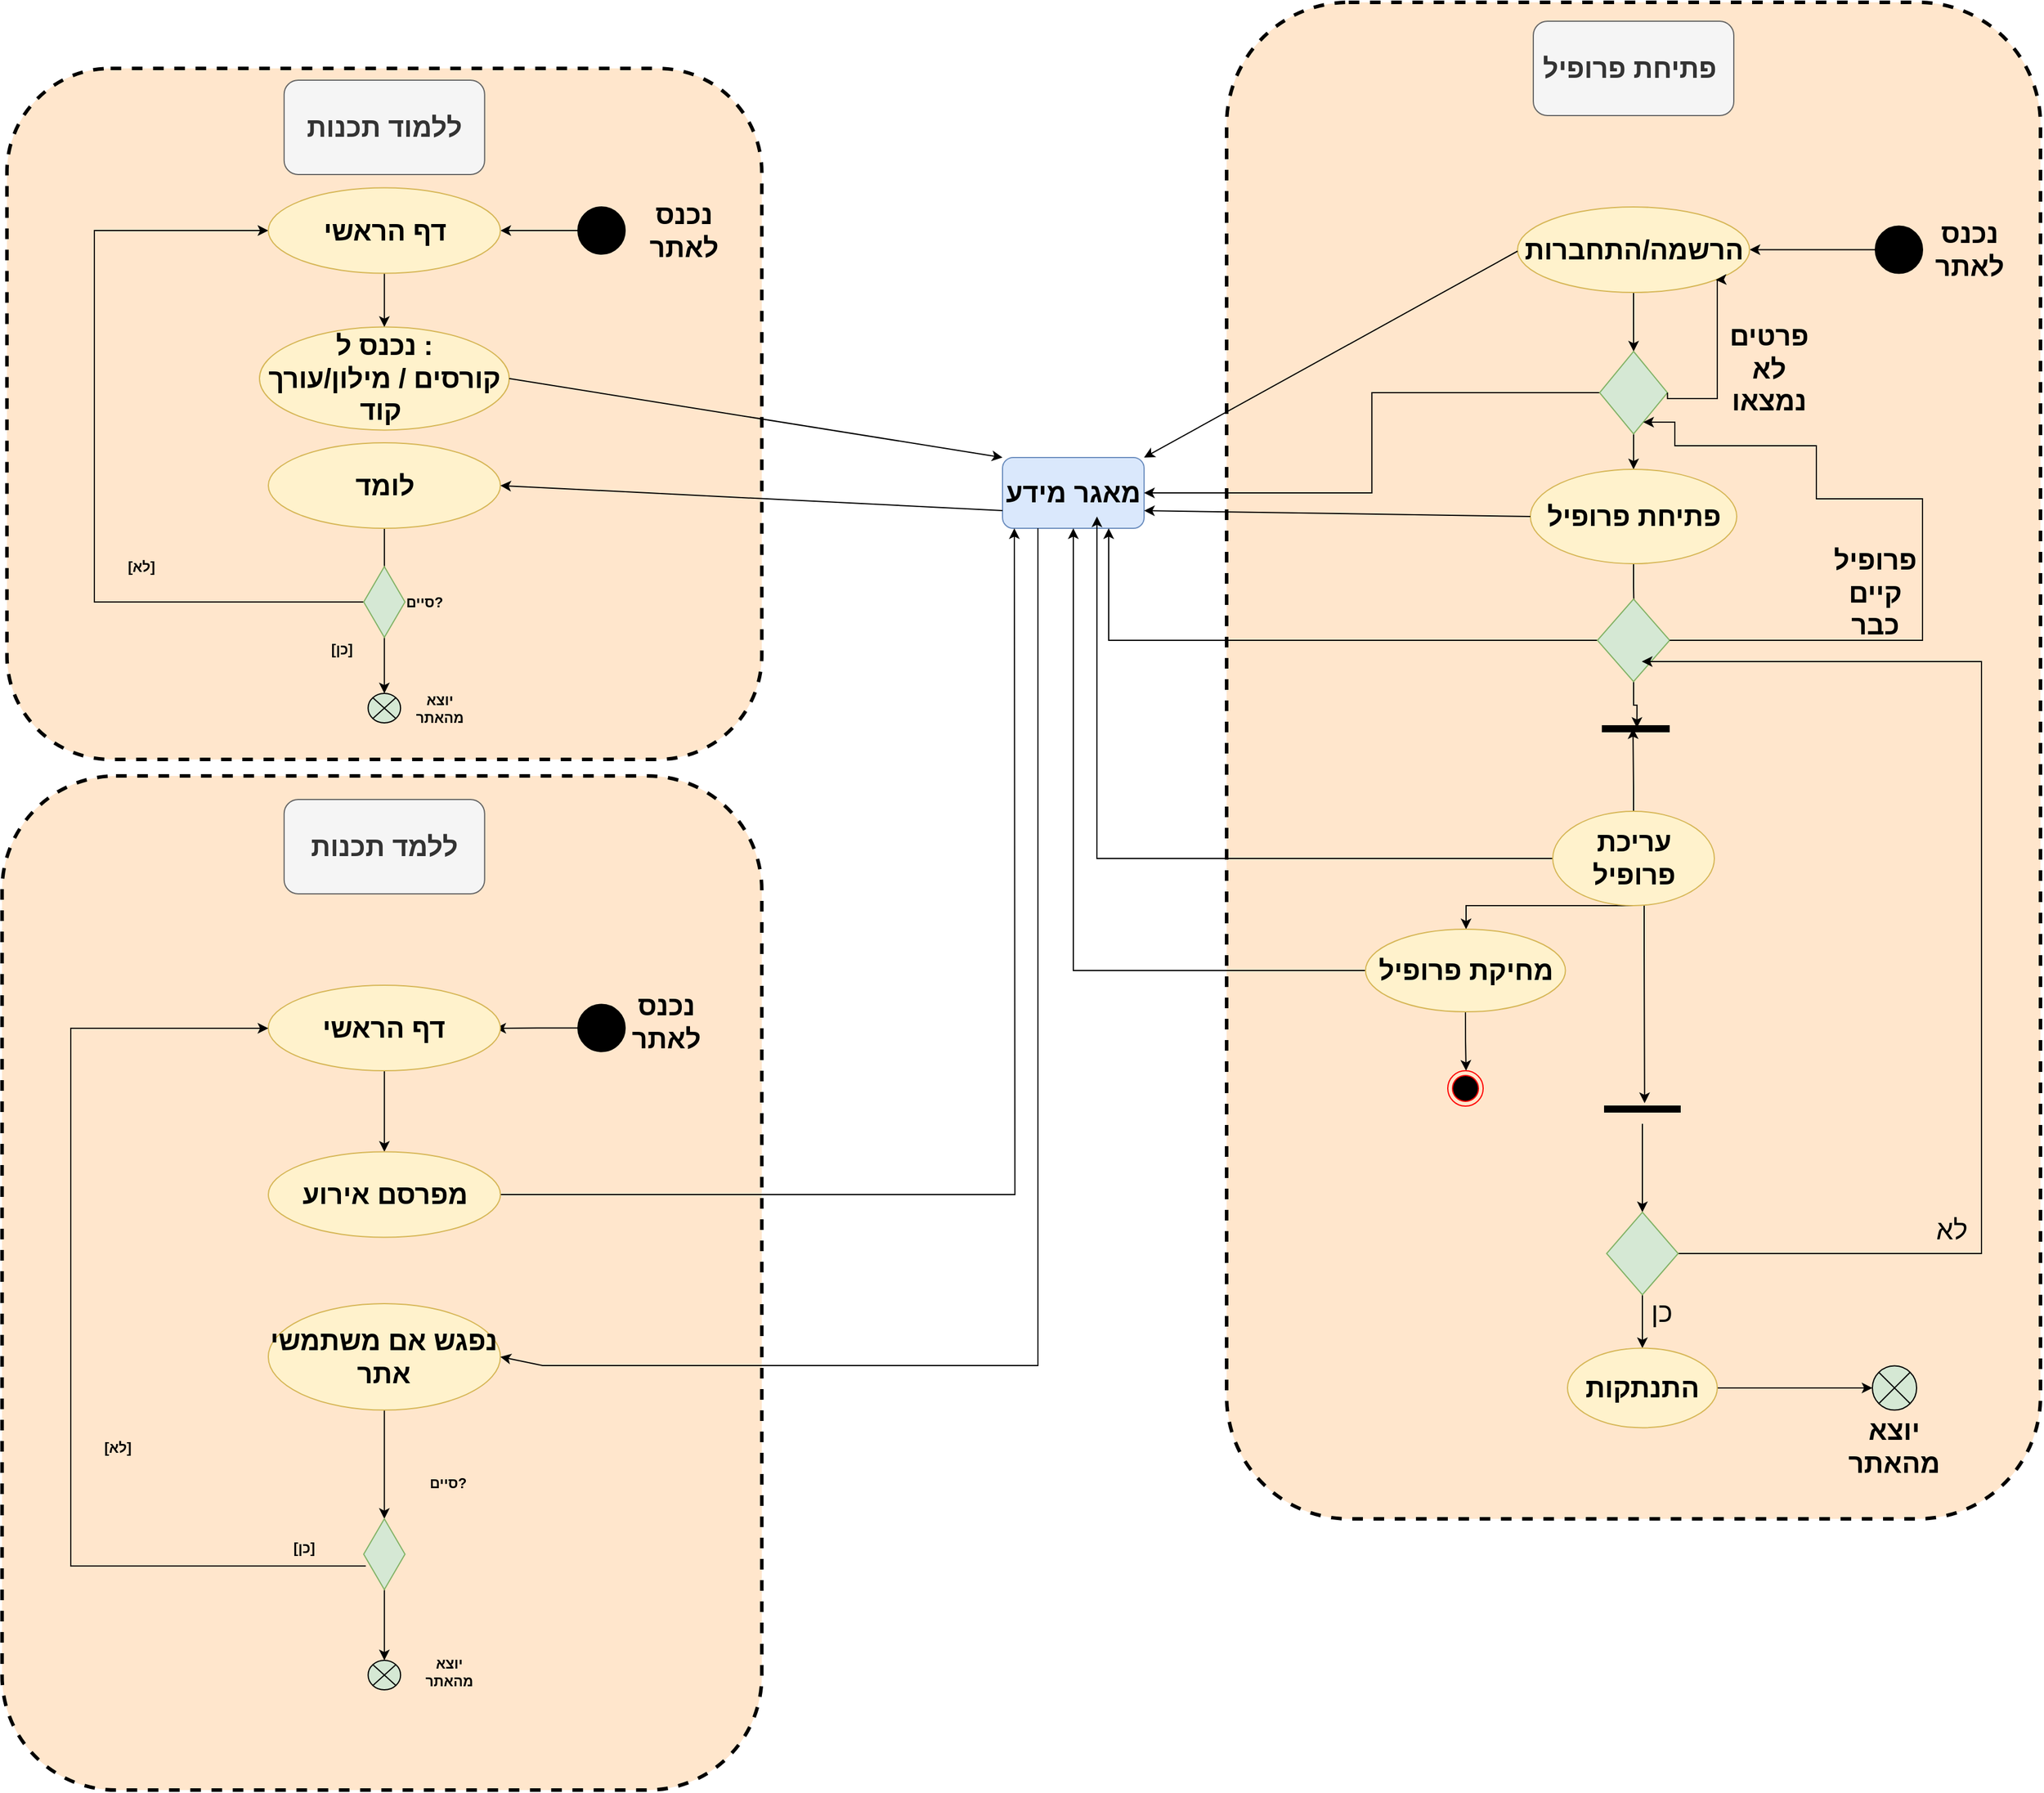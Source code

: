 <mxfile version="15.4.0" type="device"><diagram id="C5RBs43oDa-KdzZeNtuy" name="Page-1"><mxGraphModel dx="2534" dy="973" grid="1" gridSize="10" guides="1" tooltips="1" connect="1" arrows="1" fold="1" page="1" pageScale="1" pageWidth="827" pageHeight="1169" math="0" shadow="0"><root><mxCell id="WIyWlLk6GJQsqaUBKTNV-0"/><mxCell id="WIyWlLk6GJQsqaUBKTNV-1" parent="WIyWlLk6GJQsqaUBKTNV-0"/><mxCell id="LRzcbH8OhrujLuj7u80Q-0" value="" style="rounded=1;whiteSpace=wrap;html=1;fillColor=#ffe6cc;strokeColor=#000000;dashed=1;strokeWidth=3;perimeterSpacing=0;" parent="WIyWlLk6GJQsqaUBKTNV-1" vertex="1"><mxGeometry x="320.01" y="284" width="690" height="1286" as="geometry"/></mxCell><mxCell id="LRzcbH8OhrujLuj7u80Q-1" value="&lt;font style=&quot;font-size: 23px&quot;&gt;מאגר מידע&lt;/font&gt;" style="rounded=1;whiteSpace=wrap;html=1;strokeColor=#6c8ebf;fillColor=#dae8fc;fontStyle=1;fontSize=18;" parent="WIyWlLk6GJQsqaUBKTNV-1" vertex="1"><mxGeometry x="130" y="670" width="120" height="60" as="geometry"/></mxCell><mxCell id="LRzcbH8OhrujLuj7u80Q-2" value="" style="rounded=1;whiteSpace=wrap;html=1;fillColor=#ffe6cc;strokeColor=default;dashed=1;strokeWidth=3;perimeterSpacing=0;" parent="WIyWlLk6GJQsqaUBKTNV-1" vertex="1"><mxGeometry x="-714.12" y="340" width="640" height="586" as="geometry"/></mxCell><mxCell id="LRzcbH8OhrujLuj7u80Q-5" value="" style="rounded=1;whiteSpace=wrap;html=1;fillColor=#ffe6cc;strokeColor=default;dashed=1;strokeWidth=3;perimeterSpacing=0;" parent="WIyWlLk6GJQsqaUBKTNV-1" vertex="1"><mxGeometry x="-718.24" y="940" width="644.12" height="860" as="geometry"/></mxCell><mxCell id="LRzcbH8OhrujLuj7u80Q-7" value="&lt;font style=&quot;font-size: 23px&quot;&gt;פתיחת פרופיל&amp;nbsp;&lt;/font&gt;" style="text;html=1;align=center;verticalAlign=middle;whiteSpace=wrap;rounded=1;fontStyle=1;fillColor=#f5f5f5;fontColor=#333333;strokeColor=#666666;" parent="WIyWlLk6GJQsqaUBKTNV-1" vertex="1"><mxGeometry x="580.01" y="300" width="170" height="80" as="geometry"/></mxCell><mxCell id="LRzcbH8OhrujLuj7u80Q-39" style="edgeStyle=orthogonalEdgeStyle;rounded=0;orthogonalLoop=1;jettySize=auto;html=1;entryX=1;entryY=0.5;entryDx=0;entryDy=0;" parent="WIyWlLk6GJQsqaUBKTNV-1" source="LRzcbH8OhrujLuj7u80Q-8" target="LRzcbH8OhrujLuj7u80Q-9" edge="1"><mxGeometry relative="1" as="geometry"/></mxCell><mxCell id="LRzcbH8OhrujLuj7u80Q-8" value="" style="ellipse;whiteSpace=wrap;html=1;aspect=fixed;fillColor=#000000;strokeColor=#000000;" parent="WIyWlLk6GJQsqaUBKTNV-1" vertex="1"><mxGeometry x="870" y="473.75" width="40" height="40" as="geometry"/></mxCell><mxCell id="LRzcbH8OhrujLuj7u80Q-40" value="" style="edgeStyle=orthogonalEdgeStyle;rounded=0;orthogonalLoop=1;jettySize=auto;html=1;" parent="WIyWlLk6GJQsqaUBKTNV-1" source="LRzcbH8OhrujLuj7u80Q-9" target="LRzcbH8OhrujLuj7u80Q-10" edge="1"><mxGeometry relative="1" as="geometry"/></mxCell><mxCell id="LRzcbH8OhrujLuj7u80Q-9" value="&lt;font style=&quot;font-size: 23px&quot;&gt;הרשמה/התחברות&lt;/font&gt;" style="ellipse;whiteSpace=wrap;html=1;fillColor=#fff2cc;strokeColor=#d6b656;fontStyle=1" parent="WIyWlLk6GJQsqaUBKTNV-1" vertex="1"><mxGeometry x="566.63" y="457.5" width="196.75" height="72.5" as="geometry"/></mxCell><mxCell id="LRzcbH8OhrujLuj7u80Q-56" style="edgeStyle=orthogonalEdgeStyle;rounded=0;orthogonalLoop=1;jettySize=auto;html=1;entryX=1;entryY=0.5;entryDx=0;entryDy=0;" parent="WIyWlLk6GJQsqaUBKTNV-1" source="LRzcbH8OhrujLuj7u80Q-10" target="LRzcbH8OhrujLuj7u80Q-1" edge="1"><mxGeometry relative="1" as="geometry"/></mxCell><mxCell id="LRzcbH8OhrujLuj7u80Q-58" style="edgeStyle=orthogonalEdgeStyle;rounded=0;orthogonalLoop=1;jettySize=auto;html=1;" parent="WIyWlLk6GJQsqaUBKTNV-1" source="LRzcbH8OhrujLuj7u80Q-10" target="LRzcbH8OhrujLuj7u80Q-12" edge="1"><mxGeometry relative="1" as="geometry"/></mxCell><mxCell id="LRzcbH8OhrujLuj7u80Q-10" value="" style="rhombus;whiteSpace=wrap;html=1;fillColor=#d5e8d4;strokeColor=#82b366;" parent="WIyWlLk6GJQsqaUBKTNV-1" vertex="1"><mxGeometry x="636.25" y="580" width="57.5" height="70" as="geometry"/></mxCell><mxCell id="LRzcbH8OhrujLuj7u80Q-11" value="&lt;font style=&quot;font-size: 23px&quot;&gt;פרטים לא נמצאו&lt;/font&gt;" style="text;html=1;strokeColor=none;fillColor=none;align=center;verticalAlign=middle;whiteSpace=wrap;rounded=0;fontStyle=1" parent="WIyWlLk6GJQsqaUBKTNV-1" vertex="1"><mxGeometry x="750" y="580" width="60" height="30" as="geometry"/></mxCell><mxCell id="LRzcbH8OhrujLuj7u80Q-59" style="edgeStyle=orthogonalEdgeStyle;rounded=0;orthogonalLoop=1;jettySize=auto;html=1;entryX=0.51;entryY=0.286;entryDx=0;entryDy=0;entryPerimeter=0;" parent="WIyWlLk6GJQsqaUBKTNV-1" source="LRzcbH8OhrujLuj7u80Q-12" target="LRzcbH8OhrujLuj7u80Q-13" edge="1"><mxGeometry relative="1" as="geometry"/></mxCell><mxCell id="LRzcbH8OhrujLuj7u80Q-12" value="&lt;font style=&quot;font-size: 23px&quot;&gt;פתיחת פרופיל&lt;/font&gt;" style="ellipse;whiteSpace=wrap;html=1;strokeColor=#d6b656;fillColor=#fff2cc;fontStyle=1" parent="WIyWlLk6GJQsqaUBKTNV-1" vertex="1"><mxGeometry x="577.5" y="680" width="175" height="80" as="geometry"/></mxCell><mxCell id="LRzcbH8OhrujLuj7u80Q-57" style="edgeStyle=orthogonalEdgeStyle;rounded=0;orthogonalLoop=1;jettySize=auto;html=1;entryX=0.75;entryY=1;entryDx=0;entryDy=0;" parent="WIyWlLk6GJQsqaUBKTNV-1" source="LRzcbH8OhrujLuj7u80Q-13" target="LRzcbH8OhrujLuj7u80Q-1" edge="1"><mxGeometry relative="1" as="geometry"/></mxCell><mxCell id="LRzcbH8OhrujLuj7u80Q-69" style="edgeStyle=orthogonalEdgeStyle;rounded=0;orthogonalLoop=1;jettySize=auto;html=1;entryX=0.517;entryY=0.498;entryDx=0;entryDy=0;entryPerimeter=0;" parent="WIyWlLk6GJQsqaUBKTNV-1" source="LRzcbH8OhrujLuj7u80Q-13" target="LRzcbH8OhrujLuj7u80Q-15" edge="1"><mxGeometry relative="1" as="geometry"/></mxCell><mxCell id="LRzcbH8OhrujLuj7u80Q-13" value="" style="rhombus;whiteSpace=wrap;html=1;strokeColor=#82b366;fillColor=#d5e8d4;" parent="WIyWlLk6GJQsqaUBKTNV-1" vertex="1"><mxGeometry x="634.38" y="790" width="61.25" height="70" as="geometry"/></mxCell><mxCell id="LRzcbH8OhrujLuj7u80Q-15" value="" style="line;strokeWidth=6;html=1;rounded=1;fontSize=18;fillColor=#000000;" parent="WIyWlLk6GJQsqaUBKTNV-1" vertex="1"><mxGeometry x="638.13" y="710" width="57.5" height="380" as="geometry"/></mxCell><mxCell id="LRzcbH8OhrujLuj7u80Q-71" style="edgeStyle=orthogonalEdgeStyle;rounded=0;orthogonalLoop=1;jettySize=auto;html=1;" parent="WIyWlLk6GJQsqaUBKTNV-1" source="LRzcbH8OhrujLuj7u80Q-19" target="LRzcbH8OhrujLuj7u80Q-21" edge="1"><mxGeometry relative="1" as="geometry"><Array as="points"><mxPoint x="630" y="1050"/><mxPoint x="523" y="1050"/></Array></mxGeometry></mxCell><mxCell id="LRzcbH8OhrujLuj7u80Q-72" style="edgeStyle=orthogonalEdgeStyle;rounded=0;orthogonalLoop=1;jettySize=auto;html=1;entryX=0.667;entryY=0.833;entryDx=0;entryDy=0;entryPerimeter=0;" parent="WIyWlLk6GJQsqaUBKTNV-1" source="LRzcbH8OhrujLuj7u80Q-19" target="LRzcbH8OhrujLuj7u80Q-1" edge="1"><mxGeometry relative="1" as="geometry"/></mxCell><mxCell id="LRzcbH8OhrujLuj7u80Q-95" style="edgeStyle=orthogonalEdgeStyle;rounded=0;orthogonalLoop=1;jettySize=auto;html=1;entryX=0.529;entryY=0.3;entryDx=0;entryDy=0;entryPerimeter=0;fontSize=23;" parent="WIyWlLk6GJQsqaUBKTNV-1" source="LRzcbH8OhrujLuj7u80Q-19" target="LRzcbH8OhrujLuj7u80Q-25" edge="1"><mxGeometry relative="1" as="geometry"><Array as="points"><mxPoint x="674" y="1090"/><mxPoint x="674" y="1090"/></Array></mxGeometry></mxCell><mxCell id="LRzcbH8OhrujLuj7u80Q-100" style="edgeStyle=orthogonalEdgeStyle;rounded=0;orthogonalLoop=1;jettySize=auto;html=1;entryX=0.459;entryY=0.499;entryDx=0;entryDy=0;entryPerimeter=0;fontSize=23;" parent="WIyWlLk6GJQsqaUBKTNV-1" source="LRzcbH8OhrujLuj7u80Q-19" target="LRzcbH8OhrujLuj7u80Q-15" edge="1"><mxGeometry relative="1" as="geometry"/></mxCell><mxCell id="LRzcbH8OhrujLuj7u80Q-19" value="&lt;font style=&quot;font-size: 23px&quot;&gt;עריכת פרופיל&lt;/font&gt;" style="ellipse;whiteSpace=wrap;html=1;fillColor=#fff2cc;strokeColor=#d6b656;fontStyle=1" parent="WIyWlLk6GJQsqaUBKTNV-1" vertex="1"><mxGeometry x="596.51" y="970" width="137" height="80" as="geometry"/></mxCell><mxCell id="LRzcbH8OhrujLuj7u80Q-73" style="edgeStyle=orthogonalEdgeStyle;rounded=0;orthogonalLoop=1;jettySize=auto;html=1;entryX=0.5;entryY=1;entryDx=0;entryDy=0;" parent="WIyWlLk6GJQsqaUBKTNV-1" source="LRzcbH8OhrujLuj7u80Q-21" target="LRzcbH8OhrujLuj7u80Q-1" edge="1"><mxGeometry relative="1" as="geometry"/></mxCell><mxCell id="LRzcbH8OhrujLuj7u80Q-74" value="" style="edgeStyle=orthogonalEdgeStyle;rounded=0;orthogonalLoop=1;jettySize=auto;html=1;" parent="WIyWlLk6GJQsqaUBKTNV-1" source="LRzcbH8OhrujLuj7u80Q-21" edge="1"><mxGeometry relative="1" as="geometry"><mxPoint x="523" y="1190" as="targetPoint"/></mxGeometry></mxCell><mxCell id="LRzcbH8OhrujLuj7u80Q-21" value="&lt;font style=&quot;font-size: 23px&quot;&gt;מחיקת פרופיל&lt;/font&gt;" style="ellipse;whiteSpace=wrap;html=1;fillColor=#fff2cc;strokeColor=#d6b656;fontStyle=1" parent="WIyWlLk6GJQsqaUBKTNV-1" vertex="1"><mxGeometry x="437.75" y="1070" width="169.5" height="70" as="geometry"/></mxCell><mxCell id="LRzcbH8OhrujLuj7u80Q-22" value="" style="ellipse;html=1;shape=endState;fillColor=#000000;strokeColor=#ff0000;rounded=1;fontSize=17;" parent="WIyWlLk6GJQsqaUBKTNV-1" vertex="1"><mxGeometry x="507.5" y="1190" width="30" height="30" as="geometry"/></mxCell><mxCell id="LRzcbH8OhrujLuj7u80Q-96" style="edgeStyle=orthogonalEdgeStyle;rounded=0;orthogonalLoop=1;jettySize=auto;html=1;fontSize=23;" parent="WIyWlLk6GJQsqaUBKTNV-1" source="LRzcbH8OhrujLuj7u80Q-25" target="LRzcbH8OhrujLuj7u80Q-27" edge="1"><mxGeometry relative="1" as="geometry"/></mxCell><mxCell id="LRzcbH8OhrujLuj7u80Q-25" value="" style="line;strokeWidth=6;html=1;rounded=1;fontSize=18;fillColor=#000000;" parent="WIyWlLk6GJQsqaUBKTNV-1" vertex="1"><mxGeometry x="640" y="1210" width="65" height="25" as="geometry"/></mxCell><mxCell id="LRzcbH8OhrujLuj7u80Q-84" style="edgeStyle=orthogonalEdgeStyle;rounded=0;orthogonalLoop=1;jettySize=auto;html=1;" parent="WIyWlLk6GJQsqaUBKTNV-1" source="LRzcbH8OhrujLuj7u80Q-27" target="LRzcbH8OhrujLuj7u80Q-28" edge="1"><mxGeometry relative="1" as="geometry"/></mxCell><mxCell id="LRzcbH8OhrujLuj7u80Q-88" style="edgeStyle=orthogonalEdgeStyle;rounded=0;orthogonalLoop=1;jettySize=auto;html=1;" parent="WIyWlLk6GJQsqaUBKTNV-1" source="LRzcbH8OhrujLuj7u80Q-27" edge="1"><mxGeometry relative="1" as="geometry"><mxPoint x="672" y="843" as="targetPoint"/><Array as="points"><mxPoint x="960" y="1345"/><mxPoint x="960" y="843"/></Array></mxGeometry></mxCell><mxCell id="LRzcbH8OhrujLuj7u80Q-27" value="" style="rhombus;whiteSpace=wrap;html=1;strokeColor=#82b366;fillColor=#d5e8d4;" parent="WIyWlLk6GJQsqaUBKTNV-1" vertex="1"><mxGeometry x="642.19" y="1310" width="60.62" height="70" as="geometry"/></mxCell><mxCell id="LRzcbH8OhrujLuj7u80Q-85" style="edgeStyle=orthogonalEdgeStyle;rounded=0;orthogonalLoop=1;jettySize=auto;html=1;entryX=0;entryY=0.5;entryDx=0;entryDy=0;entryPerimeter=0;" parent="WIyWlLk6GJQsqaUBKTNV-1" source="LRzcbH8OhrujLuj7u80Q-28" target="LRzcbH8OhrujLuj7u80Q-29" edge="1"><mxGeometry relative="1" as="geometry"/></mxCell><mxCell id="LRzcbH8OhrujLuj7u80Q-28" value="&lt;font style=&quot;font-size: 23px&quot;&gt;התנתקות&lt;/font&gt;" style="ellipse;whiteSpace=wrap;html=1;fillColor=#fff2cc;strokeColor=#d6b656;fontStyle=1" parent="WIyWlLk6GJQsqaUBKTNV-1" vertex="1"><mxGeometry x="609" y="1425.25" width="127" height="67.5" as="geometry"/></mxCell><mxCell id="LRzcbH8OhrujLuj7u80Q-29" value="" style="verticalLabelPosition=bottom;verticalAlign=top;html=1;shape=mxgraph.flowchart.or;rounded=1;labelBackgroundColor=#FFFFFF;fontSize=18;strokeColor=#000000;strokeWidth=1;fillColor=#D5E8D4;" parent="WIyWlLk6GJQsqaUBKTNV-1" vertex="1"><mxGeometry x="867.5" y="1440.25" width="37.5" height="37.5" as="geometry"/></mxCell><mxCell id="LRzcbH8OhrujLuj7u80Q-30" value="&lt;font style=&quot;font-size: 23px&quot;&gt;יוצא מהאתר&lt;/font&gt;" style="text;html=1;strokeColor=none;fillColor=none;align=center;verticalAlign=middle;whiteSpace=wrap;rounded=0;fontStyle=1" parent="WIyWlLk6GJQsqaUBKTNV-1" vertex="1"><mxGeometry x="856.25" y="1494" width="60" height="30" as="geometry"/></mxCell><mxCell id="LRzcbH8OhrujLuj7u80Q-34" style="edgeStyle=orthogonalEdgeStyle;rounded=0;orthogonalLoop=1;jettySize=auto;html=1;exitX=0.5;exitY=1;exitDx=0;exitDy=0;" parent="WIyWlLk6GJQsqaUBKTNV-1" source="LRzcbH8OhrujLuj7u80Q-19" target="LRzcbH8OhrujLuj7u80Q-19" edge="1"><mxGeometry relative="1" as="geometry"/></mxCell><mxCell id="LRzcbH8OhrujLuj7u80Q-36" value="&lt;font style=&quot;font-size: 23px&quot;&gt;נכנס לאתר&lt;/font&gt;" style="text;html=1;strokeColor=none;fillColor=none;align=center;verticalAlign=middle;whiteSpace=wrap;rounded=0;fontStyle=1" parent="WIyWlLk6GJQsqaUBKTNV-1" vertex="1"><mxGeometry x="920" y="478.75" width="60" height="30" as="geometry"/></mxCell><mxCell id="LRzcbH8OhrujLuj7u80Q-47" value="" style="endArrow=classic;html=1;rounded=0;edgeStyle=orthogonalEdgeStyle;entryX=1;entryY=1;entryDx=0;entryDy=0;exitX=1;exitY=0.5;exitDx=0;exitDy=0;" parent="WIyWlLk6GJQsqaUBKTNV-1" source="LRzcbH8OhrujLuj7u80Q-10" target="LRzcbH8OhrujLuj7u80Q-9" edge="1"><mxGeometry width="50" height="50" relative="1" as="geometry"><mxPoint x="710" y="620" as="sourcePoint"/><mxPoint x="743.75" y="570" as="targetPoint"/><Array as="points"><mxPoint x="694" y="620"/><mxPoint x="736" y="620"/></Array></mxGeometry></mxCell><mxCell id="LRzcbH8OhrujLuj7u80Q-53" value="" style="endArrow=classic;html=1;rounded=0;fontSize=18;exitX=0;exitY=0.5;exitDx=0;exitDy=0;entryX=1;entryY=0;entryDx=0;entryDy=0;" parent="WIyWlLk6GJQsqaUBKTNV-1" target="LRzcbH8OhrujLuj7u80Q-1" edge="1"><mxGeometry width="50" height="50" relative="1" as="geometry"><mxPoint x="566.63" y="495" as="sourcePoint"/><mxPoint x="273.63" y="590" as="targetPoint"/></mxGeometry></mxCell><mxCell id="LRzcbH8OhrujLuj7u80Q-55" value="" style="endArrow=classic;html=1;rounded=0;fontSize=18;exitX=0;exitY=0.5;exitDx=0;exitDy=0;entryX=1;entryY=0.75;entryDx=0;entryDy=0;" parent="WIyWlLk6GJQsqaUBKTNV-1" target="LRzcbH8OhrujLuj7u80Q-1" edge="1"><mxGeometry width="50" height="50" relative="1" as="geometry"><mxPoint x="577.5" y="720" as="sourcePoint"/><mxPoint x="284.5" y="815" as="targetPoint"/></mxGeometry></mxCell><mxCell id="LRzcbH8OhrujLuj7u80Q-66" value="" style="endArrow=classic;html=1;rounded=0;edgeStyle=orthogonalEdgeStyle;" parent="WIyWlLk6GJQsqaUBKTNV-1" source="LRzcbH8OhrujLuj7u80Q-13" target="LRzcbH8OhrujLuj7u80Q-10" edge="1"><mxGeometry width="50" height="50" relative="1" as="geometry"><mxPoint x="772" y="830" as="sourcePoint"/><mxPoint x="700" y="620" as="targetPoint"/><Array as="points"><mxPoint x="910" y="825"/><mxPoint x="910" y="705"/><mxPoint x="820" y="705"/><mxPoint x="820" y="660"/><mxPoint x="700" y="660"/><mxPoint x="700" y="640"/></Array></mxGeometry></mxCell><mxCell id="LRzcbH8OhrujLuj7u80Q-68" value="&lt;font style=&quot;font-size: 23px&quot;&gt;פרופיל קיים כבר&lt;/font&gt;" style="text;html=1;strokeColor=none;fillColor=none;align=center;verticalAlign=middle;whiteSpace=wrap;rounded=0;fontStyle=1" parent="WIyWlLk6GJQsqaUBKTNV-1" vertex="1"><mxGeometry x="840" y="770" width="60" height="30" as="geometry"/></mxCell><mxCell id="LRzcbH8OhrujLuj7u80Q-91" value="לא" style="text;html=1;strokeColor=none;fillColor=none;align=center;verticalAlign=middle;whiteSpace=wrap;rounded=0;fontSize=23;" parent="WIyWlLk6GJQsqaUBKTNV-1" vertex="1"><mxGeometry x="905" y="1310" width="60" height="30" as="geometry"/></mxCell><mxCell id="LRzcbH8OhrujLuj7u80Q-92" value="כן" style="text;html=1;strokeColor=none;fillColor=none;align=center;verticalAlign=middle;whiteSpace=wrap;rounded=0;fontSize=23;" parent="WIyWlLk6GJQsqaUBKTNV-1" vertex="1"><mxGeometry x="659.25" y="1380" width="60" height="30" as="geometry"/></mxCell><mxCell id="LRzcbH8OhrujLuj7u80Q-102" value="&lt;font style=&quot;font-size: 23px&quot;&gt;ללמוד תכנות&lt;/font&gt;" style="text;html=1;align=center;verticalAlign=middle;whiteSpace=wrap;rounded=1;fontStyle=1;fillColor=#f5f5f5;fontColor=#333333;strokeColor=#666666;" parent="WIyWlLk6GJQsqaUBKTNV-1" vertex="1"><mxGeometry x="-479.12" y="350" width="170" height="80" as="geometry"/></mxCell><mxCell id="LRzcbH8OhrujLuj7u80Q-103" value="&lt;font style=&quot;font-size: 23px&quot;&gt;ללמד תכנות&lt;/font&gt;" style="text;html=1;align=center;verticalAlign=middle;whiteSpace=wrap;rounded=1;fontStyle=1;fillColor=#f5f5f5;fontColor=#333333;strokeColor=#666666;" parent="WIyWlLk6GJQsqaUBKTNV-1" vertex="1"><mxGeometry x="-479.12" y="960" width="170" height="80" as="geometry"/></mxCell><mxCell id="LRzcbH8OhrujLuj7u80Q-137" style="edgeStyle=orthogonalEdgeStyle;rounded=0;orthogonalLoop=1;jettySize=auto;html=1;fontSize=23;" parent="WIyWlLk6GJQsqaUBKTNV-1" source="LRzcbH8OhrujLuj7u80Q-104" edge="1"><mxGeometry relative="1" as="geometry"><mxPoint x="-300" y="1154" as="targetPoint"/></mxGeometry></mxCell><mxCell id="LRzcbH8OhrujLuj7u80Q-104" value="" style="ellipse;whiteSpace=wrap;html=1;aspect=fixed;fillColor=#000000;strokeColor=#000000;" parent="WIyWlLk6GJQsqaUBKTNV-1" vertex="1"><mxGeometry x="-230" y="1133.75" width="40" height="40" as="geometry"/></mxCell><mxCell id="LRzcbH8OhrujLuj7u80Q-105" value="&lt;font style=&quot;font-size: 23px&quot;&gt;נכנס לאתר&lt;/font&gt;" style="text;html=1;strokeColor=none;fillColor=none;align=center;verticalAlign=middle;whiteSpace=wrap;rounded=0;fontStyle=1" parent="WIyWlLk6GJQsqaUBKTNV-1" vertex="1"><mxGeometry x="-160" y="1134" width="10" height="30" as="geometry"/></mxCell><mxCell id="LRzcbH8OhrujLuj7u80Q-128" style="edgeStyle=orthogonalEdgeStyle;rounded=0;orthogonalLoop=1;jettySize=auto;html=1;fontSize=23;" parent="WIyWlLk6GJQsqaUBKTNV-1" source="LRzcbH8OhrujLuj7u80Q-106" target="LRzcbH8OhrujLuj7u80Q-124" edge="1"><mxGeometry relative="1" as="geometry"/></mxCell><mxCell id="LRzcbH8OhrujLuj7u80Q-106" value="" style="ellipse;whiteSpace=wrap;html=1;aspect=fixed;fillColor=#000000;strokeColor=#000000;" parent="WIyWlLk6GJQsqaUBKTNV-1" vertex="1"><mxGeometry x="-230" y="457.5" width="40" height="40" as="geometry"/></mxCell><mxCell id="LRzcbH8OhrujLuj7u80Q-107" value="&lt;font style=&quot;font-size: 23px&quot;&gt;נכנס לאתר&lt;/font&gt;" style="text;html=1;strokeColor=none;fillColor=none;align=center;verticalAlign=middle;whiteSpace=wrap;rounded=0;fontStyle=1" parent="WIyWlLk6GJQsqaUBKTNV-1" vertex="1"><mxGeometry x="-170" y="462.5" width="60" height="30" as="geometry"/></mxCell><mxCell id="LRzcbH8OhrujLuj7u80Q-108" value="&lt;span style=&quot;font-size: 23px&quot;&gt;נכנס ל :&lt;br&gt;קורסים / מילון/עורך קוד&amp;nbsp;&lt;br&gt;&lt;/span&gt;" style="ellipse;whiteSpace=wrap;html=1;fillColor=#fff2cc;strokeColor=#d6b656;fontStyle=1" parent="WIyWlLk6GJQsqaUBKTNV-1" vertex="1"><mxGeometry x="-500" y="559.25" width="211.75" height="87.5" as="geometry"/></mxCell><mxCell id="LRzcbH8OhrujLuj7u80Q-109" value="" style="endArrow=classic;html=1;rounded=0;fontSize=18;exitX=1;exitY=0.5;exitDx=0;exitDy=0;entryX=0;entryY=0;entryDx=0;entryDy=0;" parent="WIyWlLk6GJQsqaUBKTNV-1" source="LRzcbH8OhrujLuj7u80Q-108" target="LRzcbH8OhrujLuj7u80Q-1" edge="1"><mxGeometry width="50" height="50" relative="1" as="geometry"><mxPoint x="-403.37" y="540" as="sourcePoint"/><mxPoint x="-720" y="715" as="targetPoint"/></mxGeometry></mxCell><mxCell id="LRzcbH8OhrujLuj7u80Q-119" style="edgeStyle=orthogonalEdgeStyle;rounded=0;orthogonalLoop=1;jettySize=auto;html=1;entryX=1;entryY=0;entryDx=0;entryDy=0;fontSize=23;" parent="WIyWlLk6GJQsqaUBKTNV-1" source="LRzcbH8OhrujLuj7u80Q-110" target="LRzcbH8OhrujLuj7u80Q-112" edge="1"><mxGeometry relative="1" as="geometry"><Array as="points"><mxPoint x="-394" y="778"/></Array></mxGeometry></mxCell><mxCell id="LRzcbH8OhrujLuj7u80Q-110" value="&lt;font style=&quot;font-size: 23px&quot;&gt;לומד&lt;/font&gt;&lt;span style=&quot;color: rgba(0 , 0 , 0 , 0) ; font-family: monospace ; font-size: 0px ; font-weight: 400&quot;&gt;%3CmxGraphModel%3E%3Croot%3E%3CmxCell%20id%3D%220%22%2F%3E%3CmxCell%20id%3D%221%22%20parent%3D%220%22%2F%3E%3CmxCell%20id%3D%222%22%20style%3D%22edgeStyle%3DorthogonalEdgeStyle%3Brounded%3D0%3BorthogonalLoop%3D1%3BjettySize%3Dauto%3Bhtml%3D1%3BentryX%3D0.5%3BentryY%3D0%3BentryDx%3D0%3BentryDy%3D0%3BentryPerimeter%3D0%3B%22%20edge%3D%221%22%20source%3D%223%22%20target%3D%225%22%20parent%3D%221%22%3E%3CmxGeometry%20relative%3D%221%22%20as%3D%22geometry%22%2F%3E%3C%2FmxCell%3E%3CmxCell%20id%3D%223%22%20value%3D%22%22%20style%3D%22rhombus%3BwhiteSpace%3Dwrap%3Bhtml%3D1%3BstrokeColor%3D%2382b366%3BfillColor%3D%23d5e8d4%3B%22%20vertex%3D%221%22%20parent%3D%221%22%3E%3CmxGeometry%20x%3D%22-292%22%20y%3D%22355%22%20width%3D%2235%22%20height%3D%2260%22%20as%3D%22geometry%22%2F%3E%3C%2FmxCell%3E%3CmxCell%20id%3D%224%22%20value%3D%22%D7%A1%D7%99%D7%99%D7%9D%3F%22%20style%3D%22text%3Bhtml%3D1%3BstrokeColor%3Dnone%3BfillColor%3Dnone%3Balign%3Dcenter%3BverticalAlign%3Dmiddle%3BwhiteSpace%3Dwrap%3Brounded%3D0%3BfontStyle%3D1%22%20vertex%3D%221%22%20parent%3D%221%22%3E%3CmxGeometry%20x%3D%22-257%22%20y%3D%22370%22%20width%3D%2260%22%20height%3D%2230%22%20as%3D%22geometry%22%2F%3E%3C%2FmxCell%3E%3CmxCell%20id%3D%225%22%20value%3D%22%22%20style%3D%22verticalLabelPosition%3Dbottom%3BverticalAlign%3Dtop%3Bhtml%3D1%3Bshape%3Dmxgraph.flowchart.or%3Brounded%3D1%3BlabelBackgroundColor%3D%23FFFFFF%3BfontSize%3D18%3BstrokeColor%3D%23000000%3BstrokeWidth%3D1%3BfillColor%3D%23D5E8D4%3B%22%20vertex%3D%221%22%20parent%3D%221%22%3E%3CmxGeometry%20x%3D%22-288.25%22%20y%3D%22450%22%20width%3D%2227.5%22%20height%3D%2225%22%20as%3D%22geometry%22%2F%3E%3C%2FmxCell%3E%3CmxCell%20id%3D%226%22%20value%3D%22%D7%99%D7%95%D7%A6%D7%90%20%D7%9E%D7%94%D7%90%D7%AA%D7%A8%22%20style%3D%22text%3Bhtml%3D1%3BstrokeColor%3Dnone%3BfillColor%3Dnone%3Balign%3Dcenter%3BverticalAlign%3Dmiddle%3BwhiteSpace%3Dwrap%3Brounded%3D0%3BfontStyle%3D1%22%20vertex%3D%221%22%20parent%3D%221%22%3E%3CmxGeometry%20x%3D%22-242%22%20y%3D%22450%22%20width%3D%2260%22%20height%3D%2230%22%20as%3D%22geometry%22%2F%3E%3C%2FmxCell%3E%3CmxCell%20id%3D%227%22%20value%3D%22%5B%D7%9C%D7%90%5D%22%20style%3D%22text%3Bhtml%3D1%3BstrokeColor%3Dnone%3BfillColor%3Dnone%3Balign%3Dcenter%3BverticalAlign%3Dmiddle%3BwhiteSpace%3Dwrap%3Brounded%3D0%3BfontStyle%3D1%22%20vertex%3D%221%22%20parent%3D%221%22%3E%3CmxGeometry%20x%3D%22-352%22%20y%3D%22355%22%20width%3D%2260%22%20height%3D%2230%22%20as%3D%22geometry%22%2F%3E%3C%2FmxCell%3E%3CmxCell%20id%3D%228%22%20value%3D%22%5B%D7%9B%D7%9F%5D%22%20style%3D%22text%3Bhtml%3D1%3BstrokeColor%3Dnone%3BfillColor%3Dnone%3Balign%3Dcenter%3BverticalAlign%3Dmiddle%3BwhiteSpace%3Dwrap%3Brounded%3D0%3BfontStyle%3D1%22%20vertex%3D%221%22%20parent%3D%221%22%3E%3CmxGeometry%20x%3D%22-327%22%20y%3D%22410%22%20width%3D%2260%22%20height%3D%2230%22%20as%3D%22geometry%22%2F%3E%3C%2FmxCell%3E%3C%2Froot%3E%3C%2FmxGraphModel%3E&lt;/span&gt;" style="ellipse;whiteSpace=wrap;html=1;fillColor=#fff2cc;strokeColor=#d6b656;fontStyle=1" parent="WIyWlLk6GJQsqaUBKTNV-1" vertex="1"><mxGeometry x="-492.49" y="657.5" width="196.75" height="72.5" as="geometry"/></mxCell><mxCell id="LRzcbH8OhrujLuj7u80Q-111" style="edgeStyle=orthogonalEdgeStyle;rounded=0;orthogonalLoop=1;jettySize=auto;html=1;entryX=0.5;entryY=0;entryDx=0;entryDy=0;entryPerimeter=0;" parent="WIyWlLk6GJQsqaUBKTNV-1" source="LRzcbH8OhrujLuj7u80Q-112" target="LRzcbH8OhrujLuj7u80Q-114" edge="1"><mxGeometry relative="1" as="geometry"/></mxCell><mxCell id="LRzcbH8OhrujLuj7u80Q-130" style="edgeStyle=orthogonalEdgeStyle;rounded=0;orthogonalLoop=1;jettySize=auto;html=1;entryX=0;entryY=0.5;entryDx=0;entryDy=0;fontSize=23;" parent="WIyWlLk6GJQsqaUBKTNV-1" source="LRzcbH8OhrujLuj7u80Q-112" target="LRzcbH8OhrujLuj7u80Q-124" edge="1"><mxGeometry relative="1" as="geometry"><Array as="points"><mxPoint x="-640" y="793"/><mxPoint x="-640" y="478"/></Array></mxGeometry></mxCell><mxCell id="LRzcbH8OhrujLuj7u80Q-112" value="" style="rhombus;whiteSpace=wrap;html=1;strokeColor=#82b366;fillColor=#d5e8d4;" parent="WIyWlLk6GJQsqaUBKTNV-1" vertex="1"><mxGeometry x="-411.63" y="762.5" width="35" height="60" as="geometry"/></mxCell><mxCell id="LRzcbH8OhrujLuj7u80Q-113" value="סיים?" style="text;html=1;strokeColor=none;fillColor=none;align=center;verticalAlign=middle;whiteSpace=wrap;rounded=0;fontStyle=1" parent="WIyWlLk6GJQsqaUBKTNV-1" vertex="1"><mxGeometry x="-390.25" y="777.5" width="60" height="30" as="geometry"/></mxCell><mxCell id="LRzcbH8OhrujLuj7u80Q-114" value="" style="verticalLabelPosition=bottom;verticalAlign=top;html=1;shape=mxgraph.flowchart.or;rounded=1;labelBackgroundColor=#FFFFFF;fontSize=18;strokeColor=#000000;strokeWidth=1;fillColor=#D5E8D4;" parent="WIyWlLk6GJQsqaUBKTNV-1" vertex="1"><mxGeometry x="-407.89" y="870" width="27.5" height="25" as="geometry"/></mxCell><mxCell id="LRzcbH8OhrujLuj7u80Q-115" value="יוצא מהאתר" style="text;html=1;strokeColor=none;fillColor=none;align=center;verticalAlign=middle;whiteSpace=wrap;rounded=0;fontStyle=1" parent="WIyWlLk6GJQsqaUBKTNV-1" vertex="1"><mxGeometry x="-376.63" y="867.5" width="60" height="30" as="geometry"/></mxCell><mxCell id="LRzcbH8OhrujLuj7u80Q-116" value="[לא]" style="text;html=1;strokeColor=none;fillColor=none;align=center;verticalAlign=middle;whiteSpace=wrap;rounded=0;fontStyle=1" parent="WIyWlLk6GJQsqaUBKTNV-1" vertex="1"><mxGeometry x="-630" y="747.5" width="60" height="30" as="geometry"/></mxCell><mxCell id="LRzcbH8OhrujLuj7u80Q-117" value="[כן]" style="text;html=1;strokeColor=none;fillColor=none;align=center;verticalAlign=middle;whiteSpace=wrap;rounded=0;fontStyle=1" parent="WIyWlLk6GJQsqaUBKTNV-1" vertex="1"><mxGeometry x="-460.25" y="817.5" width="60" height="30" as="geometry"/></mxCell><mxCell id="LRzcbH8OhrujLuj7u80Q-118" value="" style="endArrow=classic;html=1;rounded=0;fontSize=18;exitX=0;exitY=0.75;exitDx=0;exitDy=0;entryX=1;entryY=0.5;entryDx=0;entryDy=0;" parent="WIyWlLk6GJQsqaUBKTNV-1" source="LRzcbH8OhrujLuj7u80Q-1" target="LRzcbH8OhrujLuj7u80Q-110" edge="1"><mxGeometry width="50" height="50" relative="1" as="geometry"><mxPoint x="-30.0" y="810" as="sourcePoint"/><mxPoint x="503.37" y="940" as="targetPoint"/></mxGeometry></mxCell><mxCell id="LRzcbH8OhrujLuj7u80Q-132" style="edgeStyle=orthogonalEdgeStyle;rounded=0;orthogonalLoop=1;jettySize=auto;html=1;fontSize=23;" parent="WIyWlLk6GJQsqaUBKTNV-1" source="LRzcbH8OhrujLuj7u80Q-124" target="LRzcbH8OhrujLuj7u80Q-108" edge="1"><mxGeometry relative="1" as="geometry"/></mxCell><mxCell id="LRzcbH8OhrujLuj7u80Q-124" value="&lt;span style=&quot;font-size: 23px&quot;&gt;דף הראשי&lt;br&gt;&lt;/span&gt;" style="ellipse;whiteSpace=wrap;html=1;fillColor=#fff2cc;strokeColor=#d6b656;fontStyle=1" parent="WIyWlLk6GJQsqaUBKTNV-1" vertex="1"><mxGeometry x="-492.5" y="441.25" width="196.75" height="72.5" as="geometry"/></mxCell><mxCell id="LRzcbH8OhrujLuj7u80Q-153" style="edgeStyle=orthogonalEdgeStyle;rounded=0;orthogonalLoop=1;jettySize=auto;html=1;fontSize=23;" parent="WIyWlLk6GJQsqaUBKTNV-1" source="LRzcbH8OhrujLuj7u80Q-133" target="LRzcbH8OhrujLuj7u80Q-134" edge="1"><mxGeometry relative="1" as="geometry"/></mxCell><mxCell id="LRzcbH8OhrujLuj7u80Q-133" value="&lt;span style=&quot;font-size: 23px&quot;&gt;דף הראשי&lt;br&gt;&lt;/span&gt;" style="ellipse;whiteSpace=wrap;html=1;fillColor=#fff2cc;strokeColor=#d6b656;fontStyle=1" parent="WIyWlLk6GJQsqaUBKTNV-1" vertex="1"><mxGeometry x="-492.51" y="1117.5" width="196.75" height="72.5" as="geometry"/></mxCell><mxCell id="LRzcbH8OhrujLuj7u80Q-135" style="edgeStyle=orthogonalEdgeStyle;rounded=0;orthogonalLoop=1;jettySize=auto;html=1;fontSize=23;" parent="WIyWlLk6GJQsqaUBKTNV-1" source="LRzcbH8OhrujLuj7u80Q-134" edge="1"><mxGeometry relative="1" as="geometry"><mxPoint x="140" y="730" as="targetPoint"/></mxGeometry></mxCell><mxCell id="LRzcbH8OhrujLuj7u80Q-134" value="&lt;span style=&quot;font-size: 23px&quot;&gt;מפרסם אירוע&lt;br&gt;&lt;/span&gt;" style="ellipse;whiteSpace=wrap;html=1;fillColor=#fff2cc;strokeColor=#d6b656;fontStyle=1" parent="WIyWlLk6GJQsqaUBKTNV-1" vertex="1"><mxGeometry x="-492.49" y="1258.75" width="196.75" height="72.5" as="geometry"/></mxCell><mxCell id="GB_O4Rl75yTUM8lTaY4--4" style="edgeStyle=orthogonalEdgeStyle;rounded=0;orthogonalLoop=1;jettySize=auto;html=1;" edge="1" parent="WIyWlLk6GJQsqaUBKTNV-1" source="LRzcbH8OhrujLuj7u80Q-136" target="LRzcbH8OhrujLuj7u80Q-143"><mxGeometry relative="1" as="geometry"/></mxCell><mxCell id="LRzcbH8OhrujLuj7u80Q-136" value="&lt;span style=&quot;font-size: 23px&quot;&gt;נפגש אם משתמשי אתר&lt;br&gt;&lt;/span&gt;" style="ellipse;whiteSpace=wrap;html=1;fillColor=#fff2cc;strokeColor=#d6b656;fontStyle=1" parent="WIyWlLk6GJQsqaUBKTNV-1" vertex="1"><mxGeometry x="-492.52" y="1387.5" width="196.75" height="90.25" as="geometry"/></mxCell><mxCell id="LRzcbH8OhrujLuj7u80Q-141" value="" style="endArrow=classic;html=1;rounded=0;fontSize=18;exitX=0.25;exitY=1;exitDx=0;exitDy=0;entryX=1;entryY=0.5;entryDx=0;entryDy=0;" parent="WIyWlLk6GJQsqaUBKTNV-1" source="LRzcbH8OhrujLuj7u80Q-1" edge="1" target="LRzcbH8OhrujLuj7u80Q-136"><mxGeometry width="50" height="50" relative="1" as="geometry"><mxPoint x="18.32" y="1235" as="sourcePoint"/><mxPoint x="-298.31" y="1410" as="targetPoint"/><Array as="points"><mxPoint x="160" y="1440"/><mxPoint x="-10" y="1440"/><mxPoint x="-260" y="1440"/></Array></mxGeometry></mxCell><mxCell id="LRzcbH8OhrujLuj7u80Q-142" style="edgeStyle=orthogonalEdgeStyle;rounded=0;orthogonalLoop=1;jettySize=auto;html=1;entryX=0.5;entryY=0;entryDx=0;entryDy=0;entryPerimeter=0;" parent="WIyWlLk6GJQsqaUBKTNV-1" source="LRzcbH8OhrujLuj7u80Q-143" target="LRzcbH8OhrujLuj7u80Q-145" edge="1"><mxGeometry relative="1" as="geometry"/></mxCell><mxCell id="LRzcbH8OhrujLuj7u80Q-152" style="edgeStyle=orthogonalEdgeStyle;rounded=0;orthogonalLoop=1;jettySize=auto;html=1;fontSize=23;exitX=0.051;exitY=0.667;exitDx=0;exitDy=0;exitPerimeter=0;" parent="WIyWlLk6GJQsqaUBKTNV-1" source="LRzcbH8OhrujLuj7u80Q-143" target="LRzcbH8OhrujLuj7u80Q-133" edge="1"><mxGeometry relative="1" as="geometry"><Array as="points"><mxPoint x="-660" y="1610"/><mxPoint x="-660" y="1154"/></Array></mxGeometry></mxCell><mxCell id="LRzcbH8OhrujLuj7u80Q-143" value="" style="rhombus;whiteSpace=wrap;html=1;strokeColor=#82b366;fillColor=#d5e8d4;" parent="WIyWlLk6GJQsqaUBKTNV-1" vertex="1"><mxGeometry x="-411.64" y="1570" width="35" height="60" as="geometry"/></mxCell><mxCell id="LRzcbH8OhrujLuj7u80Q-144" value="סיים?" style="text;html=1;strokeColor=none;fillColor=none;align=center;verticalAlign=middle;whiteSpace=wrap;rounded=0;fontStyle=1" parent="WIyWlLk6GJQsqaUBKTNV-1" vertex="1"><mxGeometry x="-370" y="1525" width="60" height="30" as="geometry"/></mxCell><mxCell id="LRzcbH8OhrujLuj7u80Q-145" value="" style="verticalLabelPosition=bottom;verticalAlign=top;html=1;shape=mxgraph.flowchart.or;rounded=1;labelBackgroundColor=#FFFFFF;fontSize=18;strokeColor=#000000;strokeWidth=1;fillColor=#D5E8D4;" parent="WIyWlLk6GJQsqaUBKTNV-1" vertex="1"><mxGeometry x="-407.87" y="1690" width="27.5" height="25" as="geometry"/></mxCell><mxCell id="LRzcbH8OhrujLuj7u80Q-146" value="יוצא מהאתר" style="text;html=1;strokeColor=none;fillColor=none;align=center;verticalAlign=middle;whiteSpace=wrap;rounded=0;fontStyle=1" parent="WIyWlLk6GJQsqaUBKTNV-1" vertex="1"><mxGeometry x="-369.12" y="1685" width="60" height="30" as="geometry"/></mxCell><mxCell id="LRzcbH8OhrujLuj7u80Q-147" value="[כן]" style="text;html=1;strokeColor=none;fillColor=none;align=center;verticalAlign=middle;whiteSpace=wrap;rounded=0;fontStyle=1" parent="WIyWlLk6GJQsqaUBKTNV-1" vertex="1"><mxGeometry x="-492.49" y="1580" width="60" height="30" as="geometry"/></mxCell><mxCell id="LRzcbH8OhrujLuj7u80Q-148" value="[לא]" style="text;html=1;strokeColor=none;fillColor=none;align=center;verticalAlign=middle;whiteSpace=wrap;rounded=0;fontStyle=1" parent="WIyWlLk6GJQsqaUBKTNV-1" vertex="1"><mxGeometry x="-650" y="1495" width="60" height="30" as="geometry"/></mxCell></root></mxGraphModel></diagram></mxfile>